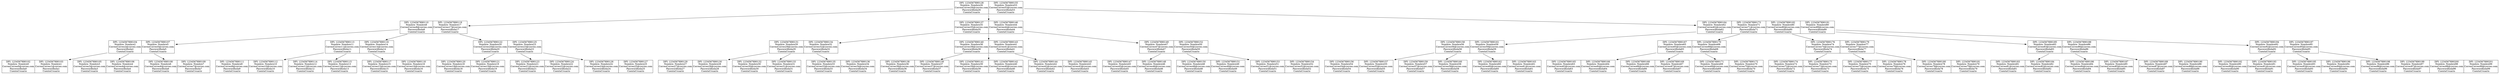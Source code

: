 digraph G{
graph [compound=true, labelloc="b"];
Nodo0[shape=none label=<<table cellspacing="0" border="0" cellborder="1"><tr><td>DPI: 1234567890128<br/>Nombre: Nombre26<br/>CorreoCorreo26@correo.com<br/>Passwordhola26<br/>CuentaUsuario<br/></td><td>DPI: 1234567890155<br/>Nombre: Nombre53<br/>CorreoCorreo53@correo.com<br/>Passwordhola53<br/>CuentaUsuario<br/></td></tr></table>
	>];
	Nodo1[shape=none label=<<table cellspacing="0" border="0" cellborder="1"><tr><td>DPI: 1234567890110<br/>Nombre: Nombre8<br/>CorreoCorreo8@correo.com<br/>Passwordhola8<br/>CuentaUsuario<br/></td><td>DPI: 1234567890119<br/>Nombre: Nombre17<br/>CorreoCorreo17@correo.com<br/>Passwordhola17<br/>CuentaUsuario<br/></td></tr></table>
	>];
	Nodo0->Nodo1;
Nodo2[shape=none label=<<table cellspacing="0" border="0" cellborder="1"><tr><td>DPI: 1234567890104<br/>Nombre: Nombre2<br/>CorreoCorreo2@correo.com<br/>Passwordhola2<br/>CuentaUsuario<br/></td><td>DPI: 1234567890107<br/>Nombre: Nombre5<br/>CorreoCorreo5@correo.com<br/>Passwordhola5<br/>CuentaUsuario<br/></td></tr></table>
	>];
	Nodo1->Nodo2;
Nodo3[shape=none label=<<table cellspacing="0" border="0" cellborder="1"><tr><td>DPI: 1234567890102<br/>Nombre: Nombre0<br/>CorreoCorreo0@correo.com<br/>Passwordhola0<br/>CuentaUsuario<br/></td><td>DPI: 1234567890103<br/>Nombre: Nombre1<br/>CorreoCorreo1@correo.com<br/>Passwordhola1<br/>CuentaUsuario<br/></td></tr></table>
	>];
	Nodo2->Nodo3;
Nodo4[shape=none label=<<table cellspacing="0" border="0" cellborder="1"><tr><td>DPI: 1234567890105<br/>Nombre: Nombre3<br/>CorreoCorreo3@correo.com<br/>Passwordhola3<br/>CuentaUsuario<br/></td><td>DPI: 1234567890106<br/>Nombre: Nombre4<br/>CorreoCorreo4@correo.com<br/>Passwordhola4<br/>CuentaUsuario<br/></td></tr></table>
	>];
	Nodo2->Nodo4;
Nodo5[shape=none label=<<table cellspacing="0" border="0" cellborder="1"><tr><td>DPI: 1234567890108<br/>Nombre: Nombre6<br/>CorreoCorreo6@correo.com<br/>Passwordhola6<br/>CuentaUsuario<br/></td><td>DPI: 1234567890109<br/>Nombre: Nombre7<br/>CorreoCorreo7@correo.com<br/>Passwordhola7<br/>CuentaUsuario<br/></td></tr></table>
	>];
	Nodo2->Nodo5;
Nodo6[shape=none label=<<table cellspacing="0" border="0" cellborder="1"><tr><td>DPI: 1234567890113<br/>Nombre: Nombre11<br/>CorreoCorreo11@correo.com<br/>Passwordhola11<br/>CuentaUsuario<br/></td><td>DPI: 1234567890116<br/>Nombre: Nombre14<br/>CorreoCorreo14@correo.com<br/>Passwordhola14<br/>CuentaUsuario<br/></td></tr></table>
	>];
	Nodo1->Nodo6;
Nodo7[shape=none label=<<table cellspacing="0" border="0" cellborder="1"><tr><td>DPI: 1234567890111<br/>Nombre: Nombre9<br/>CorreoCorreo9@correo.com<br/>Passwordhola9<br/>CuentaUsuario<br/></td><td>DPI: 1234567890112<br/>Nombre: Nombre10<br/>CorreoCorreo10@correo.com<br/>Passwordhola10<br/>CuentaUsuario<br/></td></tr></table>
	>];
	Nodo6->Nodo7;
Nodo8[shape=none label=<<table cellspacing="0" border="0" cellborder="1"><tr><td>DPI: 1234567890114<br/>Nombre: Nombre12<br/>CorreoCorreo12@correo.com<br/>Passwordhola12<br/>CuentaUsuario<br/></td><td>DPI: 1234567890115<br/>Nombre: Nombre13<br/>CorreoCorreo13@correo.com<br/>Passwordhola13<br/>CuentaUsuario<br/></td></tr></table>
	>];
	Nodo6->Nodo8;
Nodo9[shape=none label=<<table cellspacing="0" border="0" cellborder="1"><tr><td>DPI: 1234567890117<br/>Nombre: Nombre15<br/>CorreoCorreo15@correo.com<br/>Passwordhola15<br/>CuentaUsuario<br/></td><td>DPI: 1234567890118<br/>Nombre: Nombre16<br/>CorreoCorreo16@correo.com<br/>Passwordhola16<br/>CuentaUsuario<br/></td></tr></table>
	>];
	Nodo6->Nodo9;
Nodo10[shape=none label=<<table cellspacing="0" border="0" cellborder="1"><tr><td>DPI: 1234567890122<br/>Nombre: Nombre20<br/>CorreoCorreo20@correo.com<br/>Passwordhola20<br/>CuentaUsuario<br/></td><td>DPI: 1234567890125<br/>Nombre: Nombre23<br/>CorreoCorreo23@correo.com<br/>Passwordhola23<br/>CuentaUsuario<br/></td></tr></table>
	>];
	Nodo1->Nodo10;
Nodo11[shape=none label=<<table cellspacing="0" border="0" cellborder="1"><tr><td>DPI: 1234567890120<br/>Nombre: Nombre18<br/>CorreoCorreo18@correo.com<br/>Passwordhola18<br/>CuentaUsuario<br/></td><td>DPI: 1234567890121<br/>Nombre: Nombre19<br/>CorreoCorreo19@correo.com<br/>Passwordhola19<br/>CuentaUsuario<br/></td></tr></table>
	>];
	Nodo10->Nodo11;
Nodo12[shape=none label=<<table cellspacing="0" border="0" cellborder="1"><tr><td>DPI: 1234567890123<br/>Nombre: Nombre21<br/>CorreoCorreo21@correo.com<br/>Passwordhola21<br/>CuentaUsuario<br/></td><td>DPI: 1234567890124<br/>Nombre: Nombre22<br/>CorreoCorreo22@correo.com<br/>Passwordhola22<br/>CuentaUsuario<br/></td></tr></table>
	>];
	Nodo10->Nodo12;
Nodo13[shape=none label=<<table cellspacing="0" border="0" cellborder="1"><tr><td>DPI: 1234567890126<br/>Nombre: Nombre24<br/>CorreoCorreo24@correo.com<br/>Passwordhola24<br/>CuentaUsuario<br/></td><td>DPI: 1234567890127<br/>Nombre: Nombre25<br/>CorreoCorreo25@correo.com<br/>Passwordhola25<br/>CuentaUsuario<br/></td></tr></table>
	>];
	Nodo10->Nodo13;
Nodo14[shape=none label=<<table cellspacing="0" border="0" cellborder="1"><tr><td>DPI: 1234567890137<br/>Nombre: Nombre35<br/>CorreoCorreo35@correo.com<br/>Passwordhola35<br/>CuentaUsuario<br/></td><td>DPI: 1234567890146<br/>Nombre: Nombre44<br/>CorreoCorreo44@correo.com<br/>Passwordhola44<br/>CuentaUsuario<br/></td></tr></table>
	>];
	Nodo0->Nodo14;
Nodo15[shape=none label=<<table cellspacing="0" border="0" cellborder="1"><tr><td>DPI: 1234567890131<br/>Nombre: Nombre29<br/>CorreoCorreo29@correo.com<br/>Passwordhola29<br/>CuentaUsuario<br/></td><td>DPI: 1234567890134<br/>Nombre: Nombre32<br/>CorreoCorreo32@correo.com<br/>Passwordhola32<br/>CuentaUsuario<br/></td></tr></table>
	>];
	Nodo14->Nodo15;
Nodo16[shape=none label=<<table cellspacing="0" border="0" cellborder="1"><tr><td>DPI: 1234567890129<br/>Nombre: Nombre27<br/>CorreoCorreo27@correo.com<br/>Passwordhola27<br/>CuentaUsuario<br/></td><td>DPI: 1234567890130<br/>Nombre: Nombre28<br/>CorreoCorreo28@correo.com<br/>Passwordhola28<br/>CuentaUsuario<br/></td></tr></table>
	>];
	Nodo15->Nodo16;
Nodo17[shape=none label=<<table cellspacing="0" border="0" cellborder="1"><tr><td>DPI: 1234567890132<br/>Nombre: Nombre30<br/>CorreoCorreo30@correo.com<br/>Passwordhola30<br/>CuentaUsuario<br/></td><td>DPI: 1234567890133<br/>Nombre: Nombre31<br/>CorreoCorreo31@correo.com<br/>Passwordhola31<br/>CuentaUsuario<br/></td></tr></table>
	>];
	Nodo15->Nodo17;
Nodo18[shape=none label=<<table cellspacing="0" border="0" cellborder="1"><tr><td>DPI: 1234567890135<br/>Nombre: Nombre33<br/>CorreoCorreo33@correo.com<br/>Passwordhola33<br/>CuentaUsuario<br/></td><td>DPI: 1234567890136<br/>Nombre: Nombre34<br/>CorreoCorreo34@correo.com<br/>Passwordhola34<br/>CuentaUsuario<br/></td></tr></table>
	>];
	Nodo15->Nodo18;
Nodo19[shape=none label=<<table cellspacing="0" border="0" cellborder="1"><tr><td>DPI: 1234567890140<br/>Nombre: Nombre38<br/>CorreoCorreo38@correo.com<br/>Passwordhola38<br/>CuentaUsuario<br/></td><td>DPI: 1234567890143<br/>Nombre: Nombre41<br/>CorreoCorreo41@correo.com<br/>Passwordhola41<br/>CuentaUsuario<br/></td></tr></table>
	>];
	Nodo14->Nodo19;
Nodo20[shape=none label=<<table cellspacing="0" border="0" cellborder="1"><tr><td>DPI: 1234567890138<br/>Nombre: Nombre36<br/>CorreoCorreo36@correo.com<br/>Passwordhola36<br/>CuentaUsuario<br/></td><td>DPI: 1234567890139<br/>Nombre: Nombre37<br/>CorreoCorreo37@correo.com<br/>Passwordhola37<br/>CuentaUsuario<br/></td></tr></table>
	>];
	Nodo19->Nodo20;
Nodo21[shape=none label=<<table cellspacing="0" border="0" cellborder="1"><tr><td>DPI: 1234567890141<br/>Nombre: Nombre39<br/>CorreoCorreo39@correo.com<br/>Passwordhola39<br/>CuentaUsuario<br/></td><td>DPI: 1234567890142<br/>Nombre: Nombre40<br/>CorreoCorreo40@correo.com<br/>Passwordhola40<br/>CuentaUsuario<br/></td></tr></table>
	>];
	Nodo19->Nodo21;
Nodo22[shape=none label=<<table cellspacing="0" border="0" cellborder="1"><tr><td>DPI: 1234567890144<br/>Nombre: Nombre42<br/>CorreoCorreo42@correo.com<br/>Passwordhola42<br/>CuentaUsuario<br/></td><td>DPI: 1234567890145<br/>Nombre: Nombre43<br/>CorreoCorreo43@correo.com<br/>Passwordhola43<br/>CuentaUsuario<br/></td></tr></table>
	>];
	Nodo19->Nodo22;
Nodo23[shape=none label=<<table cellspacing="0" border="0" cellborder="1"><tr><td>DPI: 1234567890149<br/>Nombre: Nombre47<br/>CorreoCorreo47@correo.com<br/>Passwordhola47<br/>CuentaUsuario<br/></td><td>DPI: 1234567890152<br/>Nombre: Nombre50<br/>CorreoCorreo50@correo.com<br/>Passwordhola50<br/>CuentaUsuario<br/></td></tr></table>
	>];
	Nodo14->Nodo23;
Nodo24[shape=none label=<<table cellspacing="0" border="0" cellborder="1"><tr><td>DPI: 1234567890147<br/>Nombre: Nombre45<br/>CorreoCorreo45@correo.com<br/>Passwordhola45<br/>CuentaUsuario<br/></td><td>DPI: 1234567890148<br/>Nombre: Nombre46<br/>CorreoCorreo46@correo.com<br/>Passwordhola46<br/>CuentaUsuario<br/></td></tr></table>
	>];
	Nodo23->Nodo24;
Nodo25[shape=none label=<<table cellspacing="0" border="0" cellborder="1"><tr><td>DPI: 1234567890150<br/>Nombre: Nombre48<br/>CorreoCorreo48@correo.com<br/>Passwordhola48<br/>CuentaUsuario<br/></td><td>DPI: 1234567890151<br/>Nombre: Nombre49<br/>CorreoCorreo49@correo.com<br/>Passwordhola49<br/>CuentaUsuario<br/></td></tr></table>
	>];
	Nodo23->Nodo25;
Nodo26[shape=none label=<<table cellspacing="0" border="0" cellborder="1"><tr><td>DPI: 1234567890153<br/>Nombre: Nombre51<br/>CorreoCorreo51@correo.com<br/>Passwordhola51<br/>CuentaUsuario<br/></td><td>DPI: 1234567890154<br/>Nombre: Nombre52<br/>CorreoCorreo52@correo.com<br/>Passwordhola52<br/>CuentaUsuario<br/></td></tr></table>
	>];
	Nodo23->Nodo26;
Nodo27[shape=none label=<<table cellspacing="0" border="0" cellborder="1"><tr><td>DPI: 1234567890164<br/>Nombre: Nombre62<br/>CorreoCorreo62@correo.com<br/>Passwordhola62<br/>CuentaUsuario<br/></td><td>DPI: 1234567890173<br/>Nombre: Nombre71<br/>CorreoCorreo71@correo.com<br/>Passwordhola71<br/>CuentaUsuario<br/></td><td>DPI: 1234567890182<br/>Nombre: Nombre80<br/>CorreoCorreo80@correo.com<br/>Passwordhola80<br/>CuentaUsuario<br/></td><td>DPI: 1234567890191<br/>Nombre: Nombre89<br/>CorreoCorreo89@correo.com<br/>Passwordhola89<br/>CuentaUsuario<br/></td></tr></table>
	>];
	Nodo0->Nodo27;
Nodo28[shape=none label=<<table cellspacing="0" border="0" cellborder="1"><tr><td>DPI: 1234567890158<br/>Nombre: Nombre56<br/>CorreoCorreo56@correo.com<br/>Passwordhola56<br/>CuentaUsuario<br/></td><td>DPI: 1234567890161<br/>Nombre: Nombre59<br/>CorreoCorreo59@correo.com<br/>Passwordhola59<br/>CuentaUsuario<br/></td></tr></table>
	>];
	Nodo27->Nodo28;
Nodo29[shape=none label=<<table cellspacing="0" border="0" cellborder="1"><tr><td>DPI: 1234567890156<br/>Nombre: Nombre54<br/>CorreoCorreo54@correo.com<br/>Passwordhola54<br/>CuentaUsuario<br/></td><td>DPI: 1234567890157<br/>Nombre: Nombre55<br/>CorreoCorreo55@correo.com<br/>Passwordhola55<br/>CuentaUsuario<br/></td></tr></table>
	>];
	Nodo28->Nodo29;
Nodo30[shape=none label=<<table cellspacing="0" border="0" cellborder="1"><tr><td>DPI: 1234567890159<br/>Nombre: Nombre57<br/>CorreoCorreo57@correo.com<br/>Passwordhola57<br/>CuentaUsuario<br/></td><td>DPI: 1234567890160<br/>Nombre: Nombre58<br/>CorreoCorreo58@correo.com<br/>Passwordhola58<br/>CuentaUsuario<br/></td></tr></table>
	>];
	Nodo28->Nodo30;
Nodo31[shape=none label=<<table cellspacing="0" border="0" cellborder="1"><tr><td>DPI: 1234567890162<br/>Nombre: Nombre60<br/>CorreoCorreo60@correo.com<br/>Passwordhola60<br/>CuentaUsuario<br/></td><td>DPI: 1234567890163<br/>Nombre: Nombre61<br/>CorreoCorreo61@correo.com<br/>Passwordhola61<br/>CuentaUsuario<br/></td></tr></table>
	>];
	Nodo28->Nodo31;
Nodo32[shape=none label=<<table cellspacing="0" border="0" cellborder="1"><tr><td>DPI: 1234567890167<br/>Nombre: Nombre65<br/>CorreoCorreo65@correo.com<br/>Passwordhola65<br/>CuentaUsuario<br/></td><td>DPI: 1234567890170<br/>Nombre: Nombre68<br/>CorreoCorreo68@correo.com<br/>Passwordhola68<br/>CuentaUsuario<br/></td></tr></table>
	>];
	Nodo27->Nodo32;
Nodo33[shape=none label=<<table cellspacing="0" border="0" cellborder="1"><tr><td>DPI: 1234567890165<br/>Nombre: Nombre63<br/>CorreoCorreo63@correo.com<br/>Passwordhola63<br/>CuentaUsuario<br/></td><td>DPI: 1234567890166<br/>Nombre: Nombre64<br/>CorreoCorreo64@correo.com<br/>Passwordhola64<br/>CuentaUsuario<br/></td></tr></table>
	>];
	Nodo32->Nodo33;
Nodo34[shape=none label=<<table cellspacing="0" border="0" cellborder="1"><tr><td>DPI: 1234567890168<br/>Nombre: Nombre66<br/>CorreoCorreo66@correo.com<br/>Passwordhola66<br/>CuentaUsuario<br/></td><td>DPI: 1234567890169<br/>Nombre: Nombre67<br/>CorreoCorreo67@correo.com<br/>Passwordhola67<br/>CuentaUsuario<br/></td></tr></table>
	>];
	Nodo32->Nodo34;
Nodo35[shape=none label=<<table cellspacing="0" border="0" cellborder="1"><tr><td>DPI: 1234567890171<br/>Nombre: Nombre69<br/>CorreoCorreo69@correo.com<br/>Passwordhola69<br/>CuentaUsuario<br/></td><td>DPI: 1234567890172<br/>Nombre: Nombre70<br/>CorreoCorreo70@correo.com<br/>Passwordhola70<br/>CuentaUsuario<br/></td></tr></table>
	>];
	Nodo32->Nodo35;
Nodo36[shape=none label=<<table cellspacing="0" border="0" cellborder="1"><tr><td>DPI: 1234567890176<br/>Nombre: Nombre74<br/>CorreoCorreo74@correo.com<br/>Passwordhola74<br/>CuentaUsuario<br/></td><td>DPI: 1234567890179<br/>Nombre: Nombre77<br/>CorreoCorreo77@correo.com<br/>Passwordhola77<br/>CuentaUsuario<br/></td></tr></table>
	>];
	Nodo27->Nodo36;
Nodo37[shape=none label=<<table cellspacing="0" border="0" cellborder="1"><tr><td>DPI: 1234567890174<br/>Nombre: Nombre72<br/>CorreoCorreo72@correo.com<br/>Passwordhola72<br/>CuentaUsuario<br/></td><td>DPI: 1234567890175<br/>Nombre: Nombre73<br/>CorreoCorreo73@correo.com<br/>Passwordhola73<br/>CuentaUsuario<br/></td></tr></table>
	>];
	Nodo36->Nodo37;
Nodo38[shape=none label=<<table cellspacing="0" border="0" cellborder="1"><tr><td>DPI: 1234567890177<br/>Nombre: Nombre75<br/>CorreoCorreo75@correo.com<br/>Passwordhola75<br/>CuentaUsuario<br/></td><td>DPI: 1234567890178<br/>Nombre: Nombre76<br/>CorreoCorreo76@correo.com<br/>Passwordhola76<br/>CuentaUsuario<br/></td></tr></table>
	>];
	Nodo36->Nodo38;
Nodo39[shape=none label=<<table cellspacing="0" border="0" cellborder="1"><tr><td>DPI: 1234567890180<br/>Nombre: Nombre78<br/>CorreoCorreo78@correo.com<br/>Passwordhola78<br/>CuentaUsuario<br/></td><td>DPI: 1234567890181<br/>Nombre: Nombre79<br/>CorreoCorreo79@correo.com<br/>Passwordhola79<br/>CuentaUsuario<br/></td></tr></table>
	>];
	Nodo36->Nodo39;
Nodo40[shape=none label=<<table cellspacing="0" border="0" cellborder="1"><tr><td>DPI: 1234567890185<br/>Nombre: Nombre83<br/>CorreoCorreo83@correo.com<br/>Passwordhola83<br/>CuentaUsuario<br/></td><td>DPI: 1234567890188<br/>Nombre: Nombre86<br/>CorreoCorreo86@correo.com<br/>Passwordhola86<br/>CuentaUsuario<br/></td></tr></table>
	>];
	Nodo27->Nodo40;
Nodo41[shape=none label=<<table cellspacing="0" border="0" cellborder="1"><tr><td>DPI: 1234567890183<br/>Nombre: Nombre81<br/>CorreoCorreo81@correo.com<br/>Passwordhola81<br/>CuentaUsuario<br/></td><td>DPI: 1234567890184<br/>Nombre: Nombre82<br/>CorreoCorreo82@correo.com<br/>Passwordhola82<br/>CuentaUsuario<br/></td></tr></table>
	>];
	Nodo40->Nodo41;
Nodo42[shape=none label=<<table cellspacing="0" border="0" cellborder="1"><tr><td>DPI: 1234567890186<br/>Nombre: Nombre84<br/>CorreoCorreo84@correo.com<br/>Passwordhola84<br/>CuentaUsuario<br/></td><td>DPI: 1234567890187<br/>Nombre: Nombre85<br/>CorreoCorreo85@correo.com<br/>Passwordhola85<br/>CuentaUsuario<br/></td></tr></table>
	>];
	Nodo40->Nodo42;
Nodo43[shape=none label=<<table cellspacing="0" border="0" cellborder="1"><tr><td>DPI: 1234567890189<br/>Nombre: Nombre87<br/>CorreoCorreo87@correo.com<br/>Passwordhola87<br/>CuentaUsuario<br/></td><td>DPI: 1234567890190<br/>Nombre: Nombre88<br/>CorreoCorreo88@correo.com<br/>Passwordhola88<br/>CuentaUsuario<br/></td></tr></table>
	>];
	Nodo40->Nodo43;
Nodo44[shape=none label=<<table cellspacing="0" border="0" cellborder="1"><tr><td>DPI: 1234567890194<br/>Nombre: Nombre92<br/>CorreoCorreo92@correo.com<br/>Passwordhola92<br/>CuentaUsuario<br/></td><td>DPI: 1234567890197<br/>Nombre: Nombre95<br/>CorreoCorreo95@correo.com<br/>Passwordhola95<br/>CuentaUsuario<br/></td></tr></table>
	>];
	Nodo27->Nodo44;
Nodo45[shape=none label=<<table cellspacing="0" border="0" cellborder="1"><tr><td>DPI: 1234567890192<br/>Nombre: Nombre90<br/>CorreoCorreo90@correo.com<br/>Passwordhola90<br/>CuentaUsuario<br/></td><td>DPI: 1234567890193<br/>Nombre: Nombre91<br/>CorreoCorreo91@correo.com<br/>Passwordhola91<br/>CuentaUsuario<br/></td></tr></table>
	>];
	Nodo44->Nodo45;
Nodo46[shape=none label=<<table cellspacing="0" border="0" cellborder="1"><tr><td>DPI: 1234567890195<br/>Nombre: Nombre93<br/>CorreoCorreo93@correo.com<br/>Passwordhola93<br/>CuentaUsuario<br/></td><td>DPI: 1234567890196<br/>Nombre: Nombre94<br/>CorreoCorreo94@correo.com<br/>Passwordhola94<br/>CuentaUsuario<br/></td></tr></table>
	>];
	Nodo44->Nodo46;
Nodo47[shape=none label=<<table cellspacing="0" border="0" cellborder="1"><tr><td>DPI: 1234567890198<br/>Nombre: Nombre96<br/>CorreoCorreo96@correo.com<br/>Passwordhola96<br/>CuentaUsuario<br/></td><td>DPI: 1234567890199<br/>Nombre: Nombre97<br/>CorreoCorreo97@correo.com<br/>Passwordhola97<br/>CuentaUsuario<br/></td><td>DPI: 1234567890200<br/>Nombre: Nombre98<br/>CorreoCorreo98@correo.com<br/>Passwordhola98<br/>CuentaUsuario<br/></td><td>DPI: 1234567890201<br/>Nombre: Nombre99<br/>CorreoCorreo99@correo.com<br/>Passwordhola99<br/>CuentaUsuario<br/></td></tr></table>
	>];
	Nodo44->Nodo47;
}